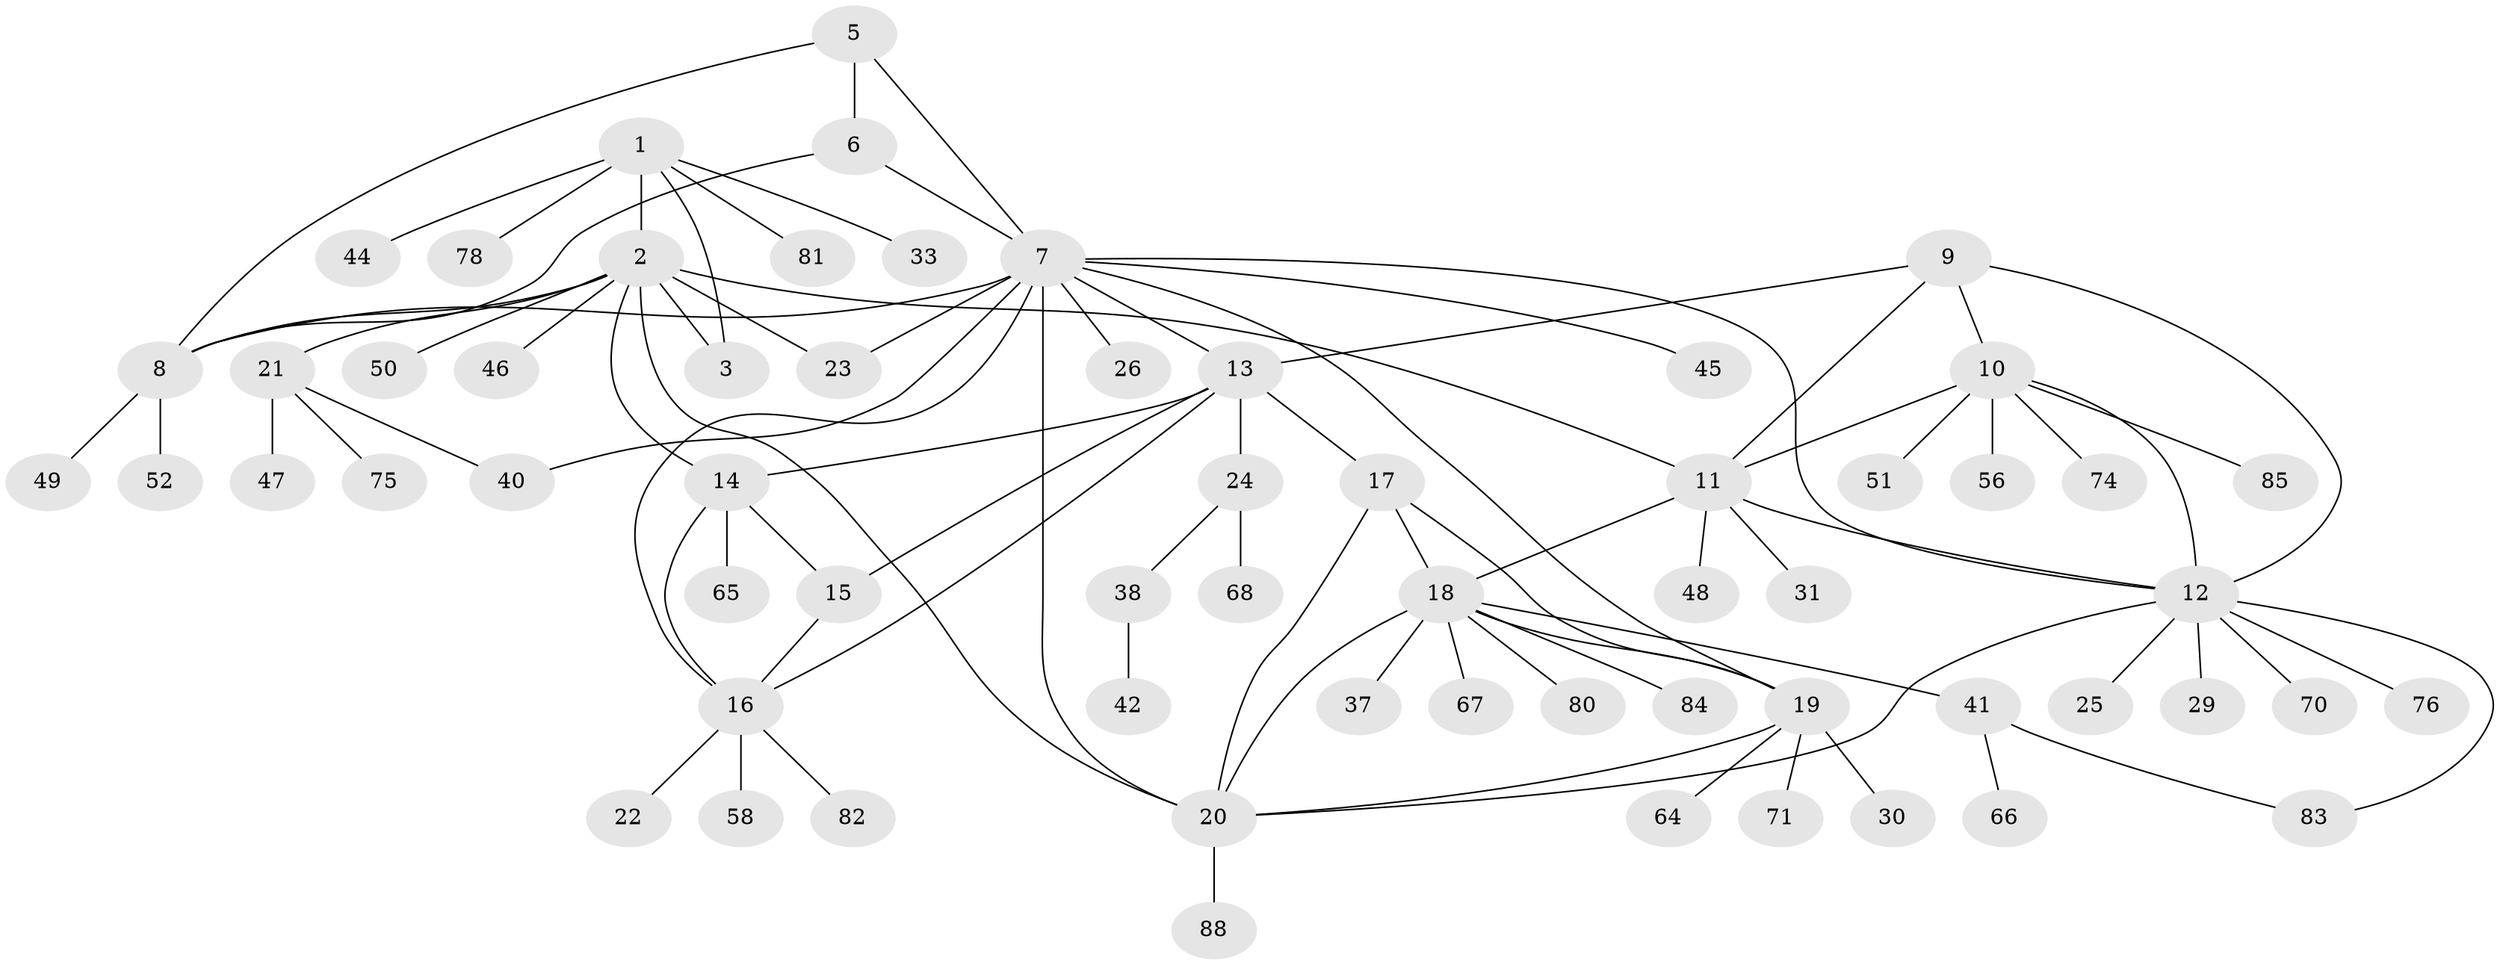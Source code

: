 // original degree distribution, {7: 0.07692307692307693, 10: 0.02197802197802198, 3: 0.07692307692307693, 8: 0.02197802197802198, 4: 0.03296703296703297, 16: 0.01098901098901099, 6: 0.01098901098901099, 5: 0.02197802197802198, 9: 0.01098901098901099, 1: 0.5824175824175825, 2: 0.13186813186813187}
// Generated by graph-tools (version 1.1) at 2025/19/03/04/25 18:19:47]
// undirected, 63 vertices, 87 edges
graph export_dot {
graph [start="1"]
  node [color=gray90,style=filled];
  1 [super="+34"];
  2 [super="+60+87+36+4"];
  3;
  5;
  6 [super="+27"];
  7 [super="+72+73+55+35+28+32"];
  8;
  9 [super="+57+91+62"];
  10;
  11 [super="+39"];
  12;
  13;
  14;
  15;
  16;
  17;
  18;
  19;
  20;
  21;
  22;
  23;
  24;
  25;
  26 [super="+86+79"];
  29;
  30 [super="+63+89+54+43"];
  31;
  33;
  37;
  38;
  40;
  41;
  42;
  44;
  45;
  46;
  47;
  48;
  49;
  50;
  51;
  52;
  56;
  58;
  64 [super="+90"];
  65 [super="+77"];
  66;
  67;
  68;
  70;
  71;
  74;
  75;
  76;
  78;
  80;
  81;
  82;
  83;
  84;
  85;
  88;
  1 -- 2 [weight=2];
  1 -- 3;
  1 -- 33;
  1 -- 78;
  1 -- 81;
  1 -- 44;
  2 -- 3 [weight=2];
  2 -- 14;
  2 -- 21;
  2 -- 23;
  2 -- 46;
  2 -- 50;
  2 -- 20;
  2 -- 8;
  2 -- 11;
  5 -- 6;
  5 -- 7;
  5 -- 8;
  6 -- 7;
  6 -- 8;
  7 -- 8;
  7 -- 12;
  7 -- 13;
  7 -- 19;
  7 -- 23;
  7 -- 26;
  7 -- 40;
  7 -- 45;
  7 -- 16;
  7 -- 20 [weight=2];
  8 -- 49;
  8 -- 52;
  9 -- 10;
  9 -- 11;
  9 -- 12;
  9 -- 13;
  10 -- 11;
  10 -- 12;
  10 -- 51;
  10 -- 56;
  10 -- 74;
  10 -- 85;
  11 -- 12;
  11 -- 31;
  11 -- 48;
  11 -- 18;
  12 -- 20;
  12 -- 25;
  12 -- 29;
  12 -- 70;
  12 -- 76;
  12 -- 83;
  13 -- 14;
  13 -- 15;
  13 -- 16;
  13 -- 17;
  13 -- 24;
  14 -- 15;
  14 -- 16;
  14 -- 65;
  15 -- 16;
  16 -- 22;
  16 -- 58;
  16 -- 82;
  17 -- 18;
  17 -- 19;
  17 -- 20;
  18 -- 19;
  18 -- 20;
  18 -- 37;
  18 -- 41;
  18 -- 67;
  18 -- 80;
  18 -- 84;
  19 -- 20;
  19 -- 30;
  19 -- 64;
  19 -- 71;
  20 -- 88;
  21 -- 40;
  21 -- 47;
  21 -- 75;
  24 -- 38;
  24 -- 68;
  38 -- 42;
  41 -- 66;
  41 -- 83;
}
